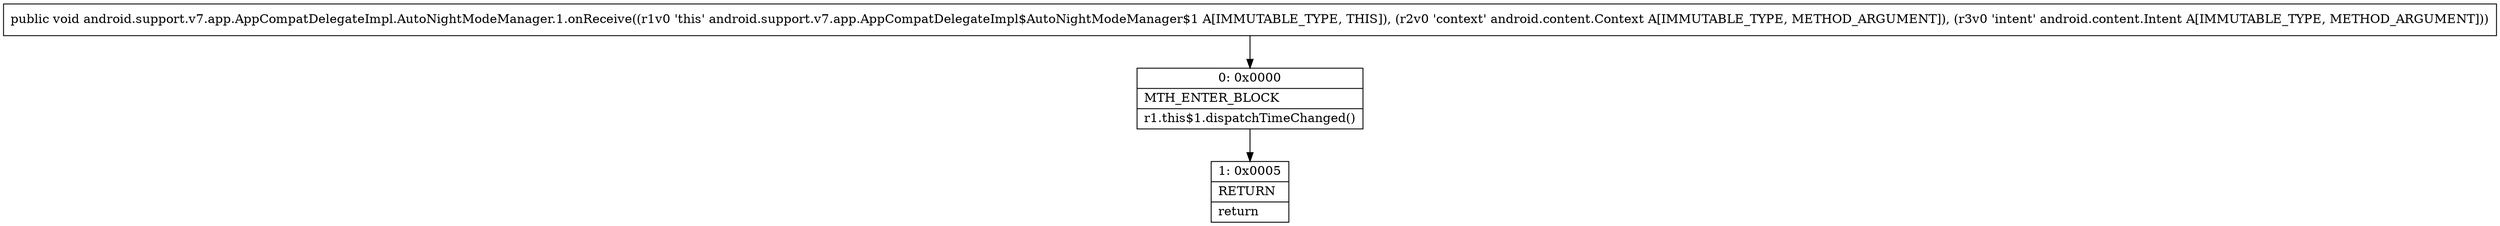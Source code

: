 digraph "CFG forandroid.support.v7.app.AppCompatDelegateImpl.AutoNightModeManager.1.onReceive(Landroid\/content\/Context;Landroid\/content\/Intent;)V" {
Node_0 [shape=record,label="{0\:\ 0x0000|MTH_ENTER_BLOCK\l|r1.this$1.dispatchTimeChanged()\l}"];
Node_1 [shape=record,label="{1\:\ 0x0005|RETURN\l|return\l}"];
MethodNode[shape=record,label="{public void android.support.v7.app.AppCompatDelegateImpl.AutoNightModeManager.1.onReceive((r1v0 'this' android.support.v7.app.AppCompatDelegateImpl$AutoNightModeManager$1 A[IMMUTABLE_TYPE, THIS]), (r2v0 'context' android.content.Context A[IMMUTABLE_TYPE, METHOD_ARGUMENT]), (r3v0 'intent' android.content.Intent A[IMMUTABLE_TYPE, METHOD_ARGUMENT])) }"];
MethodNode -> Node_0;
Node_0 -> Node_1;
}


